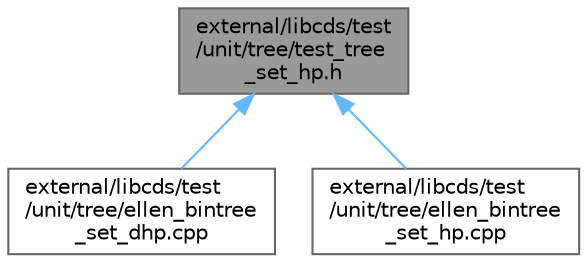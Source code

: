 digraph "external/libcds/test/unit/tree/test_tree_set_hp.h"
{
 // LATEX_PDF_SIZE
  bgcolor="transparent";
  edge [fontname=Helvetica,fontsize=10,labelfontname=Helvetica,labelfontsize=10];
  node [fontname=Helvetica,fontsize=10,shape=box,height=0.2,width=0.4];
  Node1 [id="Node000001",label="external/libcds/test\l/unit/tree/test_tree\l_set_hp.h",height=0.2,width=0.4,color="gray40", fillcolor="grey60", style="filled", fontcolor="black",tooltip=" "];
  Node1 -> Node2 [id="edge3_Node000001_Node000002",dir="back",color="steelblue1",style="solid",tooltip=" "];
  Node2 [id="Node000002",label="external/libcds/test\l/unit/tree/ellen_bintree\l_set_dhp.cpp",height=0.2,width=0.4,color="grey40", fillcolor="white", style="filled",URL="$ellen__bintree__set__dhp_8cpp.html",tooltip=" "];
  Node1 -> Node3 [id="edge4_Node000001_Node000003",dir="back",color="steelblue1",style="solid",tooltip=" "];
  Node3 [id="Node000003",label="external/libcds/test\l/unit/tree/ellen_bintree\l_set_hp.cpp",height=0.2,width=0.4,color="grey40", fillcolor="white", style="filled",URL="$ellen__bintree__set__hp_8cpp.html",tooltip=" "];
}
